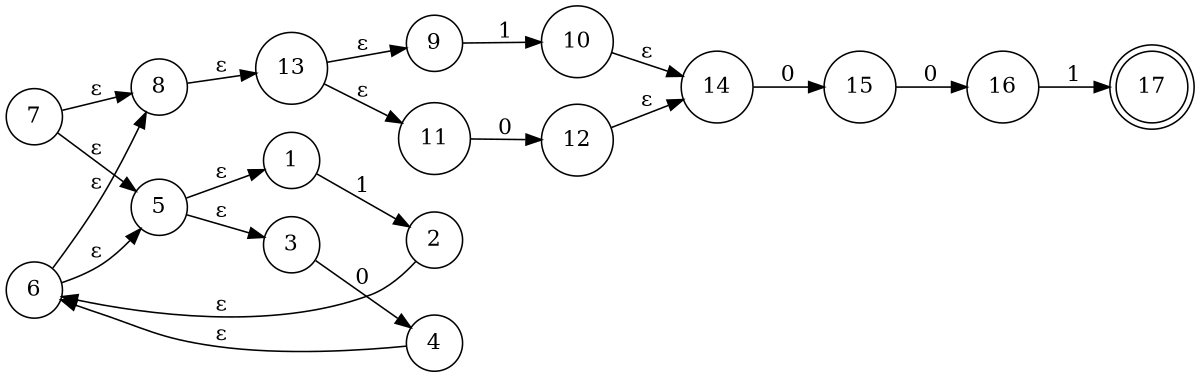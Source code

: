 digraph finite_state_machine {
	rankdir=LR size="8,5"
	node [shape=doublecircle]
	17
	node [shape=circle]
	1 -> 2 [label=1]
	node [shape=circle]
	2 -> 6 [label="ε"]
	node [shape=circle]
	3 -> 4 [label=0]
	node [shape=circle]
	4 -> 6 [label="ε"]
	node [shape=circle]
	5 -> 1 [label="ε"]
	5 -> 3 [label="ε"]
	node [shape=circle]
	6 -> 8 [label="ε"]
	6 -> 5 [label="ε"]
	node [shape=circle]
	7 -> 5 [label="ε"]
	7 -> 8 [label="ε"]
	node [shape=circle]
	8 -> 13 [label="ε"]
	node [shape=circle]
	9 -> 10 [label=1]
	node [shape=circle]
	10 -> 14 [label="ε"]
	node [shape=circle]
	11 -> 12 [label=0]
	node [shape=circle]
	12 -> 14 [label="ε"]
	node [shape=circle]
	13 -> 9 [label="ε"]
	13 -> 11 [label="ε"]
	node [shape=circle]
	14 -> 15 [label=0]
	node [shape=circle]
	15 -> 16 [label=0]
	node [shape=circle]
	16 -> 17 [label=1]
	node [shape=circle]
}
